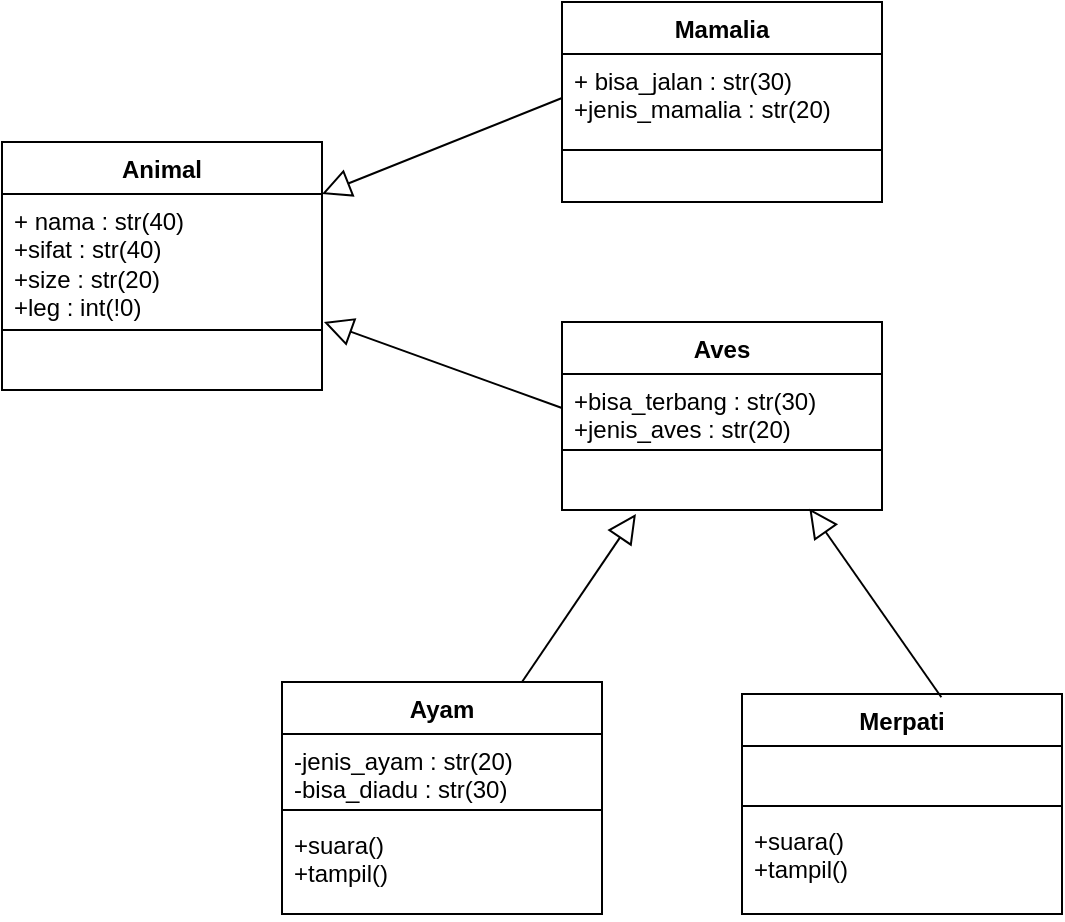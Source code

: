 <mxfile version="22.1.5" type="device">
  <diagram name="Page-1" id="ug-Es4n9uFa_-xvzicF-">
    <mxGraphModel dx="794" dy="432" grid="1" gridSize="10" guides="1" tooltips="1" connect="1" arrows="1" fold="1" page="1" pageScale="1" pageWidth="827" pageHeight="1169" math="0" shadow="0">
      <root>
        <mxCell id="0" />
        <mxCell id="1" parent="0" />
        <mxCell id="TQn1zweGT2QIhc5Fmaw2-3" value="Animal" style="swimlane;fontStyle=1;align=center;verticalAlign=top;childLayout=stackLayout;horizontal=1;startSize=26;horizontalStack=0;resizeParent=1;resizeParentMax=0;resizeLast=0;collapsible=1;marginBottom=0;whiteSpace=wrap;html=1;" parent="1" vertex="1">
          <mxGeometry x="160" y="160" width="160" height="124" as="geometry" />
        </mxCell>
        <mxCell id="TQn1zweGT2QIhc5Fmaw2-4" value="+ nama : str(40)&lt;br&gt;+sifat : str(40)&lt;br&gt;+size : str(20)&lt;br&gt;+leg : int(!0)" style="text;strokeColor=none;fillColor=none;align=left;verticalAlign=top;spacingLeft=4;spacingRight=4;overflow=hidden;rotatable=0;points=[[0,0.5],[1,0.5]];portConstraint=eastwest;whiteSpace=wrap;html=1;" parent="TQn1zweGT2QIhc5Fmaw2-3" vertex="1">
          <mxGeometry y="26" width="160" height="64" as="geometry" />
        </mxCell>
        <mxCell id="TQn1zweGT2QIhc5Fmaw2-5" value="" style="line;strokeWidth=1;fillColor=none;align=left;verticalAlign=middle;spacingTop=-1;spacingLeft=3;spacingRight=3;rotatable=0;labelPosition=right;points=[];portConstraint=eastwest;strokeColor=inherit;" parent="TQn1zweGT2QIhc5Fmaw2-3" vertex="1">
          <mxGeometry y="90" width="160" height="8" as="geometry" />
        </mxCell>
        <mxCell id="TQn1zweGT2QIhc5Fmaw2-6" value="&amp;nbsp;" style="text;strokeColor=none;fillColor=none;align=left;verticalAlign=top;spacingLeft=4;spacingRight=4;overflow=hidden;rotatable=0;points=[[0,0.5],[1,0.5]];portConstraint=eastwest;whiteSpace=wrap;html=1;" parent="TQn1zweGT2QIhc5Fmaw2-3" vertex="1">
          <mxGeometry y="98" width="160" height="26" as="geometry" />
        </mxCell>
        <mxCell id="TQn1zweGT2QIhc5Fmaw2-7" value="Mamalia" style="swimlane;fontStyle=1;align=center;verticalAlign=top;childLayout=stackLayout;horizontal=1;startSize=26;horizontalStack=0;resizeParent=1;resizeParentMax=0;resizeLast=0;collapsible=1;marginBottom=0;whiteSpace=wrap;html=1;" parent="1" vertex="1">
          <mxGeometry x="440" y="90" width="160" height="100" as="geometry" />
        </mxCell>
        <mxCell id="TQn1zweGT2QIhc5Fmaw2-8" value="+ bisa_jalan : str(30)&lt;br&gt;+jenis_mamalia : str(20)" style="text;strokeColor=none;fillColor=none;align=left;verticalAlign=top;spacingLeft=4;spacingRight=4;overflow=hidden;rotatable=0;points=[[0,0.5],[1,0.5]];portConstraint=eastwest;whiteSpace=wrap;html=1;" parent="TQn1zweGT2QIhc5Fmaw2-7" vertex="1">
          <mxGeometry y="26" width="160" height="44" as="geometry" />
        </mxCell>
        <mxCell id="TQn1zweGT2QIhc5Fmaw2-9" value="" style="line;strokeWidth=1;fillColor=none;align=left;verticalAlign=middle;spacingTop=-1;spacingLeft=3;spacingRight=3;rotatable=0;labelPosition=right;points=[];portConstraint=eastwest;strokeColor=inherit;" parent="TQn1zweGT2QIhc5Fmaw2-7" vertex="1">
          <mxGeometry y="70" width="160" height="8" as="geometry" />
        </mxCell>
        <mxCell id="TQn1zweGT2QIhc5Fmaw2-10" value="&amp;nbsp;" style="text;strokeColor=none;fillColor=none;align=left;verticalAlign=top;spacingLeft=4;spacingRight=4;overflow=hidden;rotatable=0;points=[[0,0.5],[1,0.5]];portConstraint=eastwest;whiteSpace=wrap;html=1;" parent="TQn1zweGT2QIhc5Fmaw2-7" vertex="1">
          <mxGeometry y="78" width="160" height="22" as="geometry" />
        </mxCell>
        <mxCell id="TQn1zweGT2QIhc5Fmaw2-11" value="" style="endArrow=block;endFill=0;endSize=12;html=1;rounded=0;exitX=0;exitY=0.5;exitDx=0;exitDy=0;" parent="1" source="TQn1zweGT2QIhc5Fmaw2-8" target="TQn1zweGT2QIhc5Fmaw2-4" edge="1">
          <mxGeometry width="160" relative="1" as="geometry">
            <mxPoint x="480" y="200" as="sourcePoint" />
            <mxPoint x="640" y="200" as="targetPoint" />
          </mxGeometry>
        </mxCell>
        <mxCell id="TQn1zweGT2QIhc5Fmaw2-12" value="Aves" style="swimlane;fontStyle=1;align=center;verticalAlign=top;childLayout=stackLayout;horizontal=1;startSize=26;horizontalStack=0;resizeParent=1;resizeParentMax=0;resizeLast=0;collapsible=1;marginBottom=0;whiteSpace=wrap;html=1;" parent="1" vertex="1">
          <mxGeometry x="440" y="250" width="160" height="94" as="geometry" />
        </mxCell>
        <mxCell id="TQn1zweGT2QIhc5Fmaw2-13" value="+bisa_terbang : str(30)&lt;br&gt;+jenis_aves : str(20)" style="text;strokeColor=none;fillColor=none;align=left;verticalAlign=top;spacingLeft=4;spacingRight=4;overflow=hidden;rotatable=0;points=[[0,0.5],[1,0.5]];portConstraint=eastwest;whiteSpace=wrap;html=1;" parent="TQn1zweGT2QIhc5Fmaw2-12" vertex="1">
          <mxGeometry y="26" width="160" height="34" as="geometry" />
        </mxCell>
        <mxCell id="TQn1zweGT2QIhc5Fmaw2-14" value="" style="line;strokeWidth=1;fillColor=none;align=left;verticalAlign=middle;spacingTop=-1;spacingLeft=3;spacingRight=3;rotatable=0;labelPosition=right;points=[];portConstraint=eastwest;strokeColor=inherit;" parent="TQn1zweGT2QIhc5Fmaw2-12" vertex="1">
          <mxGeometry y="60" width="160" height="8" as="geometry" />
        </mxCell>
        <mxCell id="TQn1zweGT2QIhc5Fmaw2-15" value="&amp;nbsp;" style="text;strokeColor=none;fillColor=none;align=left;verticalAlign=top;spacingLeft=4;spacingRight=4;overflow=hidden;rotatable=0;points=[[0,0.5],[1,0.5]];portConstraint=eastwest;whiteSpace=wrap;html=1;" parent="TQn1zweGT2QIhc5Fmaw2-12" vertex="1">
          <mxGeometry y="68" width="160" height="26" as="geometry" />
        </mxCell>
        <mxCell id="TQn1zweGT2QIhc5Fmaw2-16" value="" style="endArrow=block;endFill=0;endSize=12;html=1;rounded=0;exitX=0;exitY=0.5;exitDx=0;exitDy=0;entryX=1.006;entryY=0;entryDx=0;entryDy=0;entryPerimeter=0;" parent="1" source="TQn1zweGT2QIhc5Fmaw2-13" target="TQn1zweGT2QIhc5Fmaw2-5" edge="1">
          <mxGeometry width="160" relative="1" as="geometry">
            <mxPoint x="400" y="220" as="sourcePoint" />
            <mxPoint x="430" y="290" as="targetPoint" />
          </mxGeometry>
        </mxCell>
        <mxCell id="TQn1zweGT2QIhc5Fmaw2-17" value="Ayam" style="swimlane;fontStyle=1;align=center;verticalAlign=top;childLayout=stackLayout;horizontal=1;startSize=26;horizontalStack=0;resizeParent=1;resizeParentMax=0;resizeLast=0;collapsible=1;marginBottom=0;whiteSpace=wrap;html=1;" parent="1" vertex="1">
          <mxGeometry x="300" y="430" width="160" height="116" as="geometry" />
        </mxCell>
        <mxCell id="TQn1zweGT2QIhc5Fmaw2-18" value="-jenis_ayam : str(20)&lt;br&gt;-bisa_diadu : str(30)" style="text;strokeColor=none;fillColor=none;align=left;verticalAlign=top;spacingLeft=4;spacingRight=4;overflow=hidden;rotatable=0;points=[[0,0.5],[1,0.5]];portConstraint=eastwest;whiteSpace=wrap;html=1;" parent="TQn1zweGT2QIhc5Fmaw2-17" vertex="1">
          <mxGeometry y="26" width="160" height="34" as="geometry" />
        </mxCell>
        <mxCell id="TQn1zweGT2QIhc5Fmaw2-19" value="" style="line;strokeWidth=1;fillColor=none;align=left;verticalAlign=middle;spacingTop=-1;spacingLeft=3;spacingRight=3;rotatable=0;labelPosition=right;points=[];portConstraint=eastwest;strokeColor=inherit;" parent="TQn1zweGT2QIhc5Fmaw2-17" vertex="1">
          <mxGeometry y="60" width="160" height="8" as="geometry" />
        </mxCell>
        <mxCell id="TQn1zweGT2QIhc5Fmaw2-20" value="+suara()&lt;br&gt;+tampil()" style="text;strokeColor=none;fillColor=none;align=left;verticalAlign=top;spacingLeft=4;spacingRight=4;overflow=hidden;rotatable=0;points=[[0,0.5],[1,0.5]];portConstraint=eastwest;whiteSpace=wrap;html=1;" parent="TQn1zweGT2QIhc5Fmaw2-17" vertex="1">
          <mxGeometry y="68" width="160" height="48" as="geometry" />
        </mxCell>
        <mxCell id="TQn1zweGT2QIhc5Fmaw2-23" value="" style="endArrow=block;endFill=0;endSize=12;html=1;rounded=0;exitX=0.75;exitY=0;exitDx=0;exitDy=0;entryX=0.231;entryY=1.077;entryDx=0;entryDy=0;entryPerimeter=0;" parent="1" source="TQn1zweGT2QIhc5Fmaw2-17" target="TQn1zweGT2QIhc5Fmaw2-15" edge="1">
          <mxGeometry width="160" relative="1" as="geometry">
            <mxPoint x="400" y="320" as="sourcePoint" />
            <mxPoint x="460" y="344" as="targetPoint" />
          </mxGeometry>
        </mxCell>
        <mxCell id="TQn1zweGT2QIhc5Fmaw2-24" value="Merpati" style="swimlane;fontStyle=1;align=center;verticalAlign=top;childLayout=stackLayout;horizontal=1;startSize=26;horizontalStack=0;resizeParent=1;resizeParentMax=0;resizeLast=0;collapsible=1;marginBottom=0;whiteSpace=wrap;html=1;" parent="1" vertex="1">
          <mxGeometry x="530" y="436" width="160" height="110" as="geometry" />
        </mxCell>
        <mxCell id="TQn1zweGT2QIhc5Fmaw2-25" value="&amp;nbsp;" style="text;strokeColor=none;fillColor=none;align=left;verticalAlign=top;spacingLeft=4;spacingRight=4;overflow=hidden;rotatable=0;points=[[0,0.5],[1,0.5]];portConstraint=eastwest;whiteSpace=wrap;html=1;" parent="TQn1zweGT2QIhc5Fmaw2-24" vertex="1">
          <mxGeometry y="26" width="160" height="26" as="geometry" />
        </mxCell>
        <mxCell id="TQn1zweGT2QIhc5Fmaw2-26" value="" style="line;strokeWidth=1;fillColor=none;align=left;verticalAlign=middle;spacingTop=-1;spacingLeft=3;spacingRight=3;rotatable=0;labelPosition=right;points=[];portConstraint=eastwest;strokeColor=inherit;" parent="TQn1zweGT2QIhc5Fmaw2-24" vertex="1">
          <mxGeometry y="52" width="160" height="8" as="geometry" />
        </mxCell>
        <mxCell id="TQn1zweGT2QIhc5Fmaw2-27" value="+suara()&lt;br&gt;+tampil()" style="text;strokeColor=none;fillColor=none;align=left;verticalAlign=top;spacingLeft=4;spacingRight=4;overflow=hidden;rotatable=0;points=[[0,0.5],[1,0.5]];portConstraint=eastwest;whiteSpace=wrap;html=1;" parent="TQn1zweGT2QIhc5Fmaw2-24" vertex="1">
          <mxGeometry y="60" width="160" height="50" as="geometry" />
        </mxCell>
        <mxCell id="TQn1zweGT2QIhc5Fmaw2-28" value="" style="endArrow=block;endFill=0;endSize=12;html=1;rounded=0;exitX=0.623;exitY=0.015;exitDx=0;exitDy=0;exitPerimeter=0;entryX=0.773;entryY=0.974;entryDx=0;entryDy=0;entryPerimeter=0;" parent="1" source="TQn1zweGT2QIhc5Fmaw2-24" target="TQn1zweGT2QIhc5Fmaw2-15" edge="1">
          <mxGeometry width="160" relative="1" as="geometry">
            <mxPoint x="680" y="493" as="sourcePoint" />
            <mxPoint x="560" y="350" as="targetPoint" />
          </mxGeometry>
        </mxCell>
      </root>
    </mxGraphModel>
  </diagram>
</mxfile>
